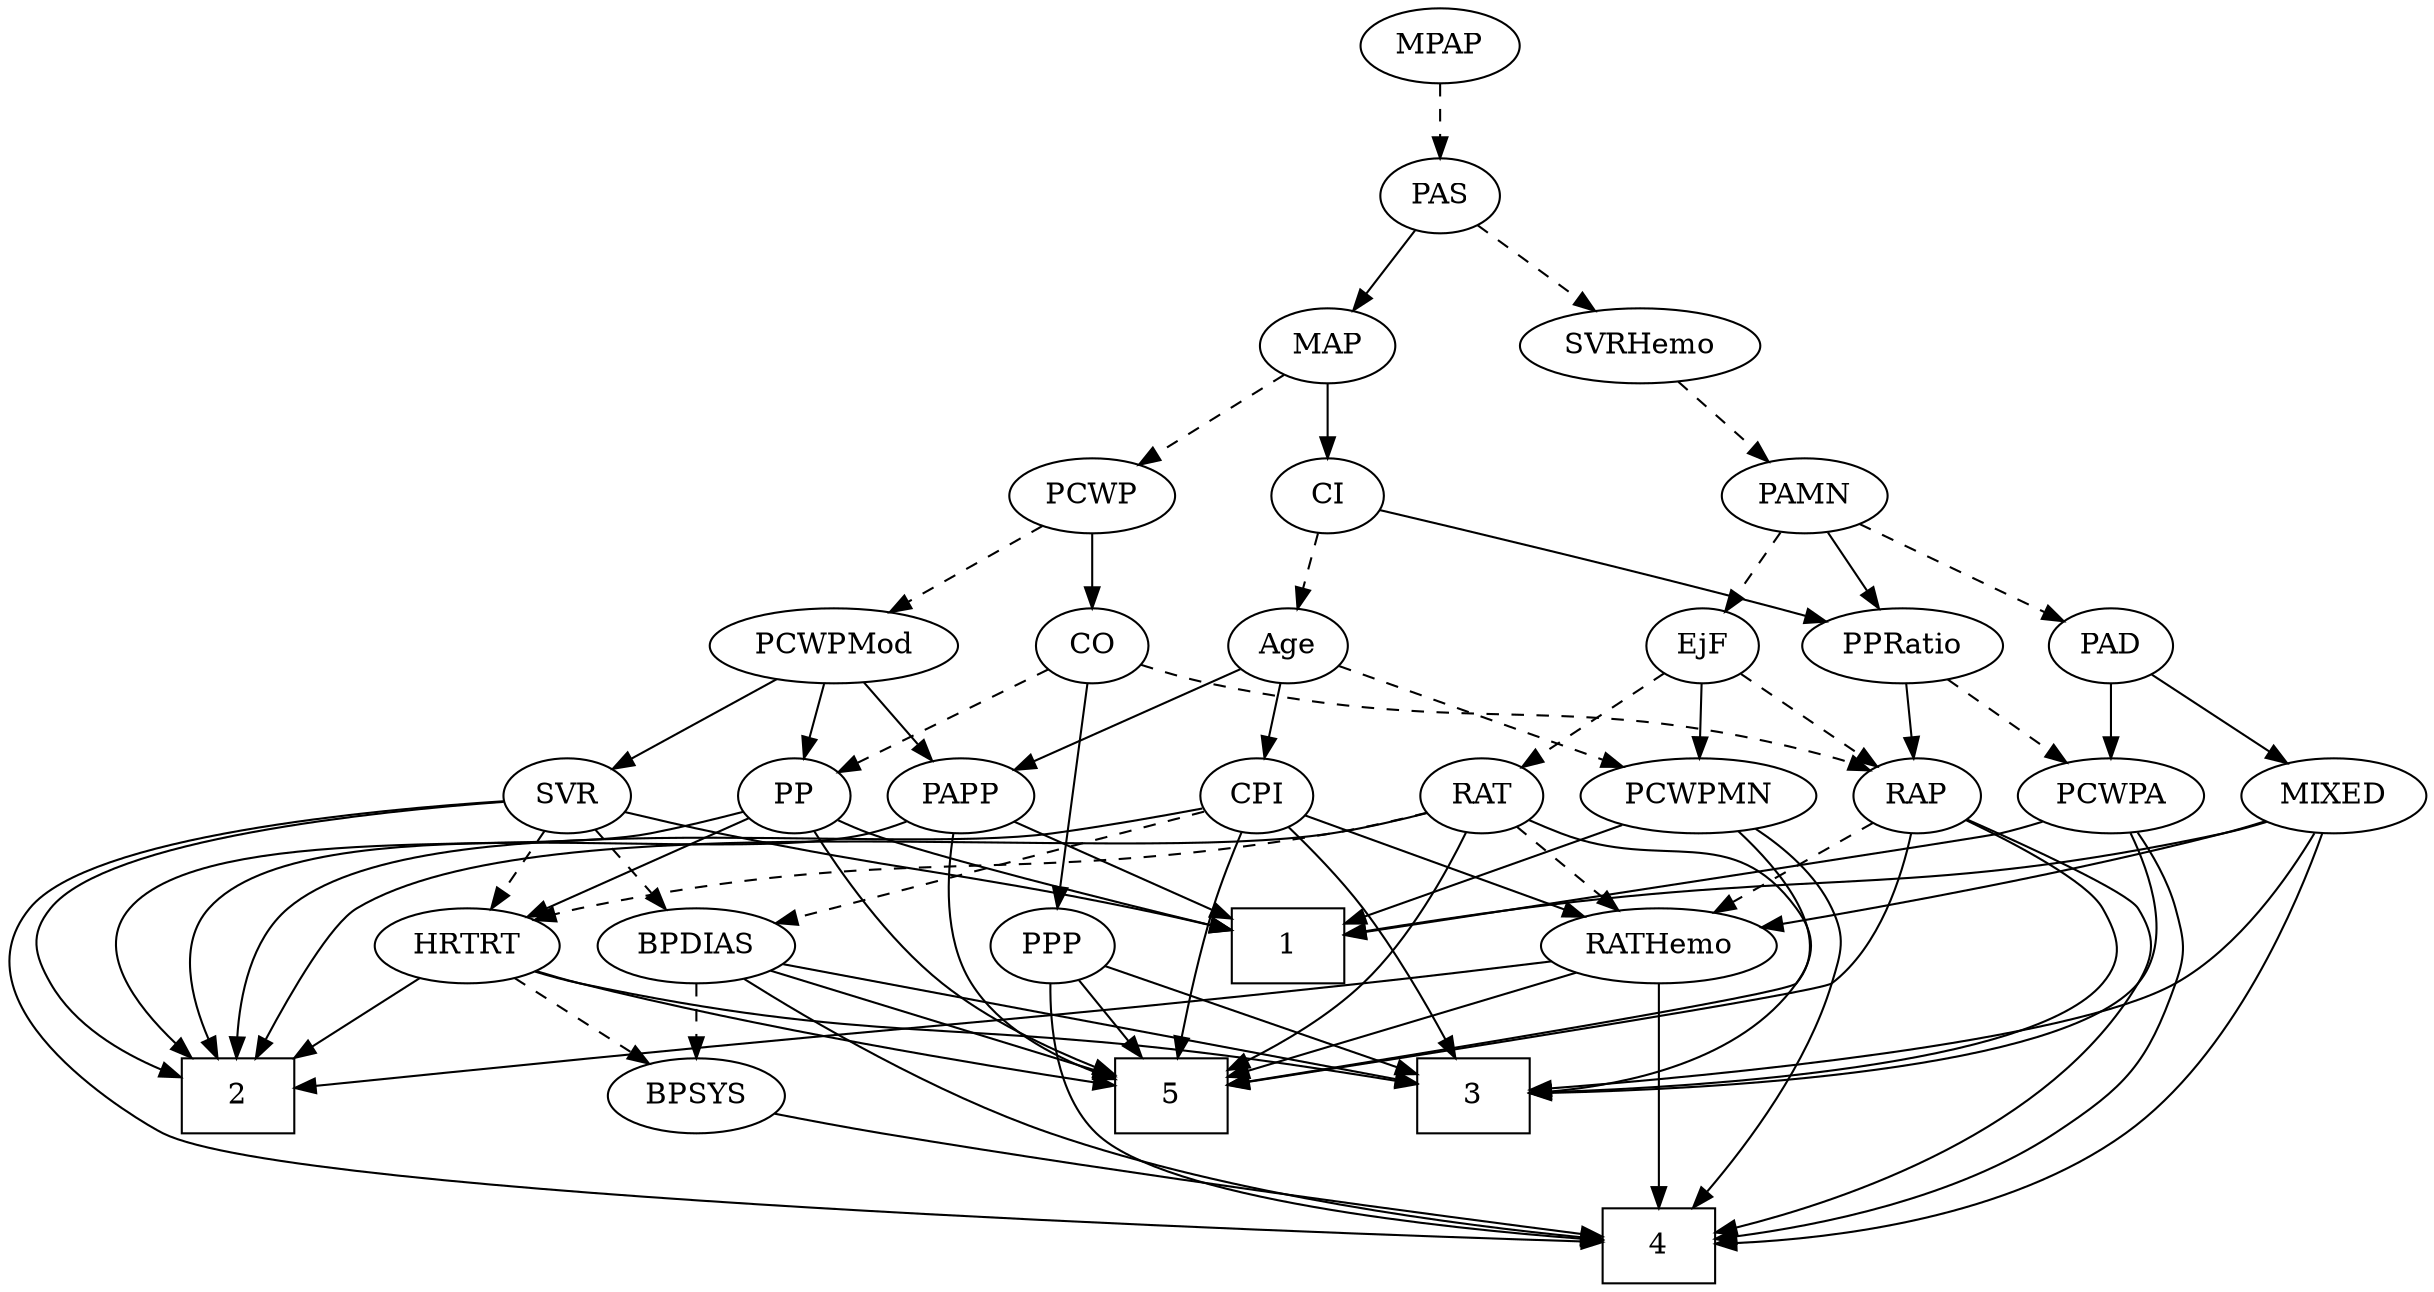 strict digraph {
	graph [bb="0,0,1101.5,612"];
	node [label="\N"];
	1	[height=0.5,
		pos="627.21,162",
		shape=box,
		width=0.75];
	2	[height=0.5,
		pos="110.21,90",
		shape=box,
		width=0.75];
	3	[height=0.5,
		pos="638.21,90",
		shape=box,
		width=0.75];
	4	[height=0.5,
		pos="759.21,18",
		shape=box,
		width=0.75];
	5	[height=0.5,
		pos="515.21,90",
		shape=box,
		width=0.75];
	Age	[height=0.5,
		pos="587.21,306",
		width=0.75];
	CPI	[height=0.5,
		pos="575.21,234",
		width=0.75];
	Age -> CPI	[pos="e,578.17,252.28 584.3,288.05 582.98,280.35 581.39,271.03 579.9,262.36",
		style=solid];
	PCWPMN	[height=0.5,
		pos="777.21,234",
		width=1.3902];
	Age -> PCWPMN	[pos="e,743.46,247.43 610.51,296.42 641.07,285.16 695.31,265.17 733.6,251.07",
		style=dashed];
	PAPP	[height=0.5,
		pos="498.21,234",
		width=0.88464];
	Age -> PAPP	[pos="e,516.1,249.07 570.47,291.83 557.38,281.54 538.97,267.06 524,255.28",
		style=solid];
	EjF	[height=0.5,
		pos="780.21,306",
		width=0.75];
	RAP	[height=0.5,
		pos="873.21,234",
		width=0.77632];
	EjF -> RAP	[pos="e,855.8,248.11 797.7,291.83 811.73,281.27 831.63,266.3 847.47,254.37",
		style=dashed];
	RAT	[height=0.5,
		pos="682.21,234",
		width=0.75827];
	EjF -> RAT	[pos="e,700.07,247.76 762.23,292.16 747.18,281.41 725.48,265.91 708.47,253.76",
		style=dashed];
	EjF -> PCWPMN	[pos="e,777.94,252.1 779.47,287.7 779.14,279.98 778.74,270.71 778.37,262.11",
		style=solid];
	RAP -> 3	[pos="e,665.4,91.757 891.06,219.79 913.45,201.64 946.58,168.46 926.21,144 894.72,106.19 746.2,95.257 675.63,92.173",
		style=solid];
	RAP -> 4	[pos="e,786.22,35.654 871.81,215.86 868.52,184.54 857.87,117.13 825.21,72 816.9,60.521 805.49,50.171 794.49,41.727",
		style=solid];
	RAP -> 5	[pos="e,542.59,96.638 870.93,215.91 867.23,195.41 857.9,161.62 835.21,144 752.45,79.732 705.43,126.05 602.21,108 585.95,105.16 568.05,\
101.71 552.73,98.669",
		style=solid];
	RATHemo	[height=0.5,
		pos="759.21,162",
		width=1.3721];
	RAP -> RATHemo	[pos="e,783.3,177.79 853.61,220.97 836.72,210.59 811.98,195.4 792.06,183.17",
		style=dashed];
	MIXED	[height=0.5,
		pos="1061.2,234",
		width=1.1193];
	MIXED -> 1	[pos="e,654.48,170.02 1031.7,221.6 1025.4,219.48 1018.6,217.46 1012.2,216 876.56,185.01 838.34,203.61 701.21,180 689.15,177.92 676.11,\
175.12 664.38,172.39",
		style=solid];
	MIXED -> 3	[pos="e,665.41,90.115 1049.2,216.79 1033.1,196.21 1002.3,161.32 967.21,144 870.13,96.033 739.13,89.875 675.71,90.031",
		style=solid];
	MIXED -> 4	[pos="e,786.63,28.343 1046.5,217.02 1017.1,185.85 948.11,116.17 879.21,72 853.09,55.255 820.79,41.323 796.28,31.952",
		style=solid];
	MIXED -> RATHemo	[pos="e,803.04,170.43 1031.1,221.87 1024.9,219.77 1018.4,217.71 1012.2,216 944.3,197.19 864.5,181.51 812.96,172.2",
		style=solid];
	MPAP	[height=0.5,
		pos="665.21,594",
		width=0.97491];
	PAS	[height=0.5,
		pos="665.21,522",
		width=0.75];
	MPAP -> PAS	[pos="e,665.21,540.1 665.21,575.7 665.21,567.98 665.21,558.71 665.21,550.11",
		style=dashed];
	BPSYS	[height=0.5,
		pos="316.21,90",
		width=1.0471];
	BPSYS -> 4	[pos="e,731.82,21.632 347.43,79.748 357.51,76.984 368.78,74.127 379.21,72 503.43,46.681 652.97,29.715 721.53,22.676",
		style=solid];
	PAD	[height=0.5,
		pos="961.21,306",
		width=0.79437];
	PAD -> MIXED	[pos="e,1040.2,249.7 979.55,292.16 994.15,281.94 1014.9,267.44 1031.8,255.61",
		style=solid];
	PCWPA	[height=0.5,
		pos="961.21,234",
		width=1.1555];
	PAD -> PCWPA	[pos="e,961.21,252.1 961.21,287.7 961.21,279.98 961.21,270.71 961.21,262.11",
		style=solid];
	CO	[height=0.5,
		pos="480.21,306",
		width=0.75];
	CO -> RAP	[pos="e,852.11,246.03 504.71,298.43 518.33,294.96 535.62,290.84 551.21,288 676.81,265.1 713.44,287.06 836.21,252 838.36,251.38 840.55,\
250.66 842.73,249.87",
		style=dashed];
	PP	[height=0.5,
		pos="383.21,234",
		width=0.75];
	CO -> PP	[pos="e,400.89,247.76 462.42,292.16 447.51,281.41 426.04,265.91 409.21,253.76",
		style=dashed];
	PPP	[height=0.5,
		pos="441.21,162",
		width=0.75];
	CO -> PPP	[pos="e,443.08,180.01 471.95,288.66 467.04,278.37 461.04,264.67 457.21,252 451.05,231.62 446.92,207.86 444.41,190.01",
		style=solid];
	SVRHemo	[height=0.5,
		pos="773.21,450",
		width=1.3902];
	PAS -> SVRHemo	[pos="e,750.11,465.97 684.02,508.81 699.88,498.53 722.92,483.6 741.6,471.49",
		style=dashed];
	MAP	[height=0.5,
		pos="616.21,450",
		width=0.84854];
	PAS -> MAP	[pos="e,627.39,466.98 654.33,505.46 648.14,496.62 640.25,485.34 633.25,475.34",
		style=solid];
	PAMN	[height=0.5,
		pos="825.21,378",
		width=1.011];
	PAMN -> EjF	[pos="e,790.49,322.99 814.55,360.41 809.03,351.83 802.19,341.19 796.07,331.67",
		style=dashed];
	PAMN -> PAD	[pos="e,939.79,318.02 849.52,364.49 872.19,352.82 906.08,335.38 930.58,322.77",
		style=dashed];
	PPRatio	[height=0.5,
		pos="870.21,306",
		width=1.1013];
	PAMN -> PPRatio	[pos="e,859.62,323.47 835.87,360.41 841.31,351.95 848.03,341.49 854.09,332.08",
		style=solid];
	RATHemo -> 2	[pos="e,137.49,94.046 716.8,152.7 700.14,149.64 680.82,146.36 663.21,144 488.93,120.65 444.19,125.35 269.21,108 227.64,103.88 180,98.728 \
147.79,95.183",
		style=solid];
	RATHemo -> 4	[pos="e,759.21,36.189 759.21,143.87 759.21,119.67 759.21,75.211 759.21,46.393",
		style=solid];
	RATHemo -> 5	[pos="e,542.27,98.762 721.62,150.22 675.51,136.99 597.85,114.71 552.08,101.58",
		style=solid];
	CPI -> 2	[pos="e,109.46,108.1 554.75,221.82 549.79,219.54 544.41,217.41 539.21,216 452.01,192.34 203.43,238.07 134.21,180 116.44,165.09 111.1,138.53 \
109.81,118.3",
		style=solid];
	CPI -> 3	[pos="e,618.44,108.27 575.57,215.75 576.57,197.18 579.97,167.16 591.21,144 596.22,133.66 603.84,123.82 611.48,115.47",
		style=solid];
	CPI -> 5	[pos="e,522.54,108.35 568.21,216.43 557.98,192.22 538.83,146.89 526.56,117.87",
		style=solid];
	CPI -> RATHemo	[pos="e,726.34,175.5 598.14,224.28 627.77,213.01 679.91,193.17 716.83,179.12",
		style=solid];
	BPDIAS	[height=0.5,
		pos="316.21,162",
		width=1.1735];
	CPI -> BPDIAS	[pos="e,353.22,170.82 554.58,222.36 549.63,220.06 544.3,217.78 539.21,216 507.13,204.75 418.53,184.91 363.15,172.95",
		style=dashed];
	RAT -> 2	[pos="e,118.76,108.02 657.43,226.07 643.87,222.54 626.73,218.47 611.21,216 513.45,200.43 252.06,230.98 167.21,180 154.84,172.57 136.14,\
140.66 123.57,117.16",
		style=solid];
	RAT -> 3	[pos="e,665.53,95.065 703.38,222.6 708.22,220.34 713.36,218.02 718.21,216 761.42,197.98 790.35,218.35 817.21,180 826.39,166.89 826.78,\
156.82 817.21,144 800.23,121.26 722.69,104.83 675.41,96.715",
		style=solid];
	RAT -> 5	[pos="e,542.32,97.351 683.21,215.76 683.41,196.07 680.68,163.98 663.21,144 648.37,127.03 591.03,109.88 552.23,99.862",
		style=solid];
	RAT -> RATHemo	[pos="e,741.77,178.85 697.79,218.83 708.25,209.33 722.24,196.6 734.24,185.7",
		style=dashed];
	HRTRT	[height=0.5,
		pos="216.21,162",
		width=1.1013];
	RAT -> HRTRT	[pos="e,245.43,174.37 657.4,226.21 643.84,222.72 626.7,218.65 611.21,216 458.81,189.94 416.13,213.56 265.21,180 261.86,179.25 258.41,178.35 \
254.98,177.36",
		style=dashed];
	SVR	[height=0.5,
		pos="264.21,234",
		width=0.77632];
	SVR -> 1	[pos="e,600.15,167.98 290.36,227.54 306.69,224.16 328.16,219.75 347.21,216 434.13,198.87 536.44,179.78 590.09,169.84",
		style=solid];
	SVR -> 2	[pos="e,82.782,98.899 236.46,231.22 178.38,226.84 47.143,213.41 20.21,180 10.168,167.54 12.269,157.89 20.21,144 31.603,124.07 53.74,110.89 \
73.208,102.66",
		style=solid];
	SVR -> 4	[pos="e,732.18,19.899 236.25,231.46 176.28,227.51 38.482,214.78 10.21,180 -29.332,131.36 64.364,76.887 74.21,72 132.4,43.12 587.6,25.012 \
721.98,20.256",
		style=solid];
	SVR -> BPDIAS	[pos="e,303.98,179.47 275.75,217.46 282.23,208.74 290.47,197.65 297.81,187.76",
		style=dashed];
	SVR -> HRTRT	[pos="e,227.39,179.31 253.32,217.12 247.39,208.47 239.92,197.58 233.24,187.83",
		style=dashed];
	PCWPMod	[height=0.5,
		pos="383.21,306",
		width=1.4443];
	PCWPMod -> SVR	[pos="e,284.29,246.81 357.97,290.15 338.92,278.95 312.76,263.56 292.91,251.88",
		style=solid];
	PCWPMod -> PP	[pos="e,383.21,252.1 383.21,287.7 383.21,279.98 383.21,270.71 383.21,262.11",
		style=solid];
	PCWPMod -> PAPP	[pos="e,477.43,247.65 407.88,289.98 425.69,279.14 449.82,264.46 468.66,252.99",
		style=solid];
	PCWPA -> 1	[pos="e,654.54,169.66 930.14,221.82 923.61,219.7 916.73,217.64 910.21,216 818.79,193.03 793.62,198.56 701.21,180 689.21,177.59 676.19,\
174.69 664.46,171.98",
		style=solid];
	PCWPA -> 3	[pos="e,665.61,91.88 963.2,215.96 964.52,195.84 963.28,162.75 944.21,144 906.74,107.17 748.94,95.698 675.76,92.321",
		style=solid];
	PCWPA -> 4	[pos="e,786.43,31.153 952.7,216.18 936.18,184.79 897.15,116.45 849.21,72 833.5,57.437 813.13,45.029 795.74,35.888",
		style=solid];
	PCWPMN -> 1	[pos="e,654.39,175.69 747.93,219.34 723.78,208.07 689.41,192.03 663.52,179.94",
		style=solid];
	PCWPMN -> 4	[pos="e,773.94,36.161 801.53,218.05 814.12,208.81 828.28,195.73 835.21,180 841.66,165.36 839.53,159.41 835.21,144 824.55,105.93 798.75,\
67.948 780.17,44.017",
		style=solid];
	PCWPMN -> 5	[pos="e,542.21,96.472 794.34,216.72 812.35,197.64 835.71,165.85 817.21,144 785.91,107.03 649.87,116.65 602.21,108 585.85,105.03 567.8,\
101.54 552.4,98.496",
		style=solid];
	SVRHemo -> PAMN	[pos="e,812.97,395.47 785.53,432.41 791.88,423.87 799.75,413.28 806.8,403.79",
		style=dashed];
	BPDIAS -> 3	[pos="e,611.02,96.912 353.15,152.97 414.99,139.53 538.78,112.61 600.88,99.115",
		style=solid];
	BPDIAS -> 4	[pos="e,732.16,19.9 334.32,145.33 358.85,125.01 404.79,90.041 450.21,72 543.5,34.946 662.75,23.774 722.13,20.423",
		style=solid];
	BPDIAS -> 5	[pos="e,487.98,100.58 347.74,149.91 383.26,137.42 440.9,117.14 478.43,103.94",
		style=solid];
	BPDIAS -> BPSYS	[pos="e,316.21,108.1 316.21,143.7 316.21,135.98 316.21,126.71 316.21,118.11",
		style=dashed];
	PCWP	[height=0.5,
		pos="480.21,378",
		width=0.97491];
	MAP -> PCWP	[pos="e,504.19,391.34 594.06,437.6 572.16,426.33 538.41,408.95 513.33,396.05",
		style=dashed];
	CI	[height=0.5,
		pos="616.21,378",
		width=0.75];
	MAP -> CI	[pos="e,616.21,396.1 616.21,431.7 616.21,423.98 616.21,414.71 616.21,406.11",
		style=solid];
	PP -> 1	[pos="e,600.06,170.79 407.5,226.03 450.35,213.74 539.62,188.13 590.19,173.62",
		style=solid];
	PP -> 2	[pos="e,87.857,108.27 357.8,227.34 341.64,223.84 320.25,219.38 301.21,216 247.46,206.46 93.87,221.33 58.21,180 41.106,160.18 60.537,133.94 \
80.329,115.1",
		style=solid];
	PP -> 5	[pos="e,487.99,97.057 383.26,215.69 384.2,196.22 388.45,164.63 405.21,144 423.65,121.29 454.17,107.67 478.39,99.928",
		style=solid];
	PP -> HRTRT	[pos="e,244.34,174.79 361.03,223.7 333.66,212.23 286.68,192.54 253.67,178.7",
		style=solid];
	PPP -> 3	[pos="e,611.09,100.64 464.58,152.7 498.41,140.68 561.33,118.32 601.42,104.07",
		style=solid];
	PPP -> 4	[pos="e,731.82,20.937 443.59,144.03 447.39,123.66 456.82,90.002 479.21,72 516.08,42.354 654.16,27.422 721.63,21.766",
		style=solid];
	PPP -> 5	[pos="e,497.12,108.11 456.18,146.83 465.79,137.75 478.52,125.71 489.69,115.14",
		style=solid];
	PPRatio -> RAP	[pos="e,872.48,252.1 870.95,287.7 871.28,279.98 871.68,270.71 872.05,262.11",
		style=solid];
	PPRatio -> PCWPA	[pos="e,941.62,250.07 889.51,290.15 902.33,280.29 919.36,267.19 933.61,256.23",
		style=dashed];
	PCWP -> CO	[pos="e,480.21,324.1 480.21,359.7 480.21,351.98 480.21,342.71 480.21,334.11",
		style=solid];
	PCWP -> PCWPMod	[pos="e,404.83,322.61 460.58,362.83 446.94,352.99 428.51,339.69 413.06,328.54",
		style=dashed];
	CI -> Age	[pos="e,594.03,323.47 609.34,360.41 605.94,352.22 601.77,342.14 597.96,332.95",
		style=dashed];
	CI -> PPRatio	[pos="e,838.87,317.13 641.26,370.76 679.23,361.2 753.59,342.14 816.21,324 820.47,322.77 824.9,321.44 829.31,320.09",
		style=solid];
	PAPP -> 1	[pos="e,599.95,177.79 520.39,220.97 539.76,210.45 568.26,194.99 590.94,182.68",
		style=solid];
	PAPP -> 2	[pos="e,100.35,108.02 469.45,226.08 454.53,222.68 435.96,218.73 419.21,216 347.93,204.39 144.37,233.82 96.21,180 81.131,163.15 87.549,\
136.94 95.992,117.33",
		style=solid];
	PAPP -> 5	[pos="e,513.15,108.19 500.26,215.87 503.16,191.67 508.48,147.21 511.93,118.39",
		style=solid];
	HRTRT -> 2	[pos="e,136.12,108.11 194.76,146.83 180.33,137.31 161.01,124.55 144.47,113.63",
		style=solid];
	HRTRT -> 3	[pos="e,610.87,96.836 245.46,149.74 251.89,147.58 258.72,145.52 265.21,144 389.96,114.85 424.71,128.3 551.21,108 567.51,105.39 585.42,\
101.98 600.73,98.9",
		style=solid];
	HRTRT -> 5	[pos="e,487.93,95.627 246.08,149.97 252.36,147.84 258.96,145.74 265.21,144 339.83,123.23 428.94,106.14 478.08,97.371",
		style=solid];
	HRTRT -> BPSYS	[pos="e,295.86,105.25 236.93,146.5 251.51,136.29 271.21,122.5 287.33,111.22",
		style=dashed];
}
